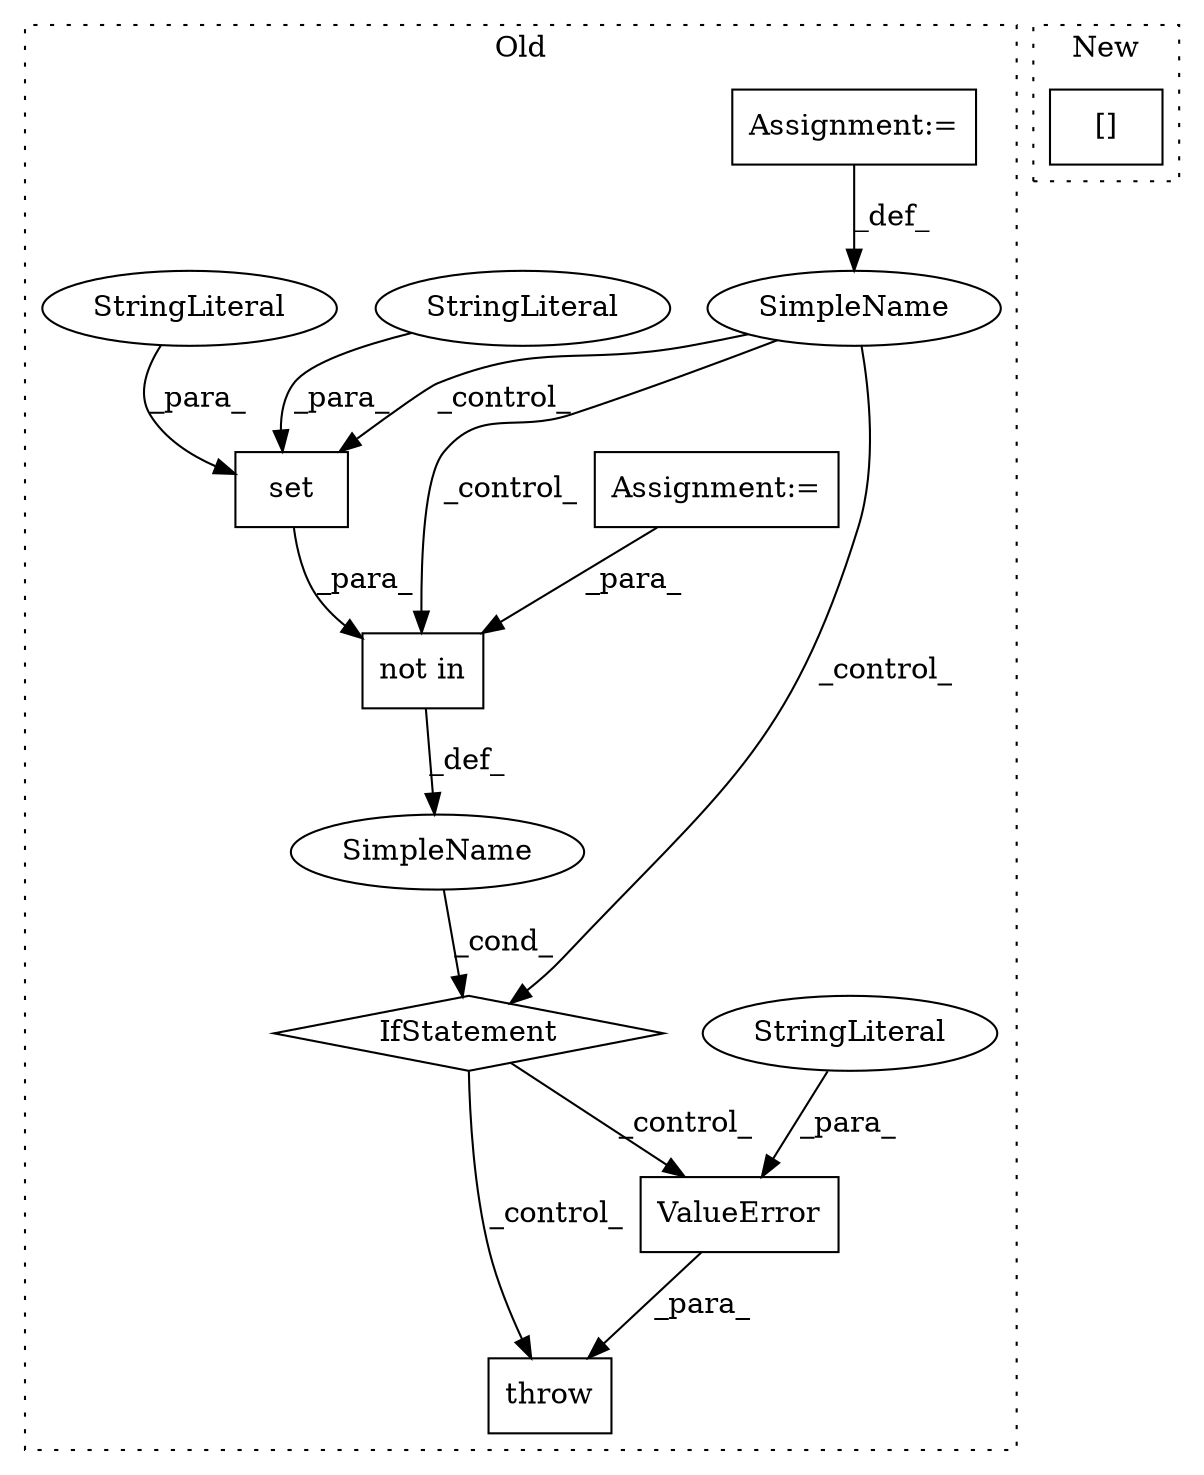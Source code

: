 digraph G {
subgraph cluster0 {
1 [label="not in" a="108" s="42295" l="56" shape="box"];
3 [label="IfStatement" a="25" s="42287,42351" l="8,2" shape="diamond"];
4 [label="Assignment:=" a="7" s="41876" l="1" shape="box"];
5 [label="SimpleName" a="42" s="" l="" shape="ellipse"];
6 [label="throw" a="53" s="42361" l="6" shape="box"];
7 [label="ValueError" a="32" s="42367,42443" l="11,1" shape="box"];
8 [label="StringLiteral" a="45" s="42378" l="65" shape="ellipse"];
9 [label="set" a="32" s="42314,42350" l="4,1" shape="box"];
10 [label="SimpleName" a="42" s="" l="" shape="ellipse"];
11 [label="StringLiteral" a="45" s="42334" l="16" shape="ellipse"];
12 [label="StringLiteral" a="45" s="42318" l="15" shape="ellipse"];
13 [label="Assignment:=" a="7" s="41929" l="1" shape="box"];
label = "Old";
style="dotted";
}
subgraph cluster1 {
2 [label="[]" a="2" s="29649,29659" l="9,1" shape="box"];
label = "New";
style="dotted";
}
1 -> 5 [label="_def_"];
3 -> 7 [label="_control_"];
3 -> 6 [label="_control_"];
4 -> 1 [label="_para_"];
5 -> 3 [label="_cond_"];
7 -> 6 [label="_para_"];
8 -> 7 [label="_para_"];
9 -> 1 [label="_para_"];
10 -> 1 [label="_control_"];
10 -> 3 [label="_control_"];
10 -> 9 [label="_control_"];
11 -> 9 [label="_para_"];
12 -> 9 [label="_para_"];
13 -> 10 [label="_def_"];
}